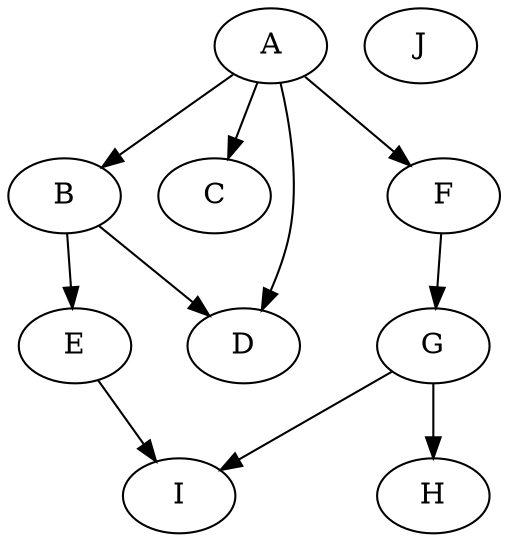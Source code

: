 digraph my_graph {
A;
B;
C;
D;
E;
F;
G;
H;
I;
J;
A -> B;
A -> C;
B -> D;
B -> E;
A -> D;
A -> F;
F -> G;
G -> I;
G -> H;
E -> I;
}
